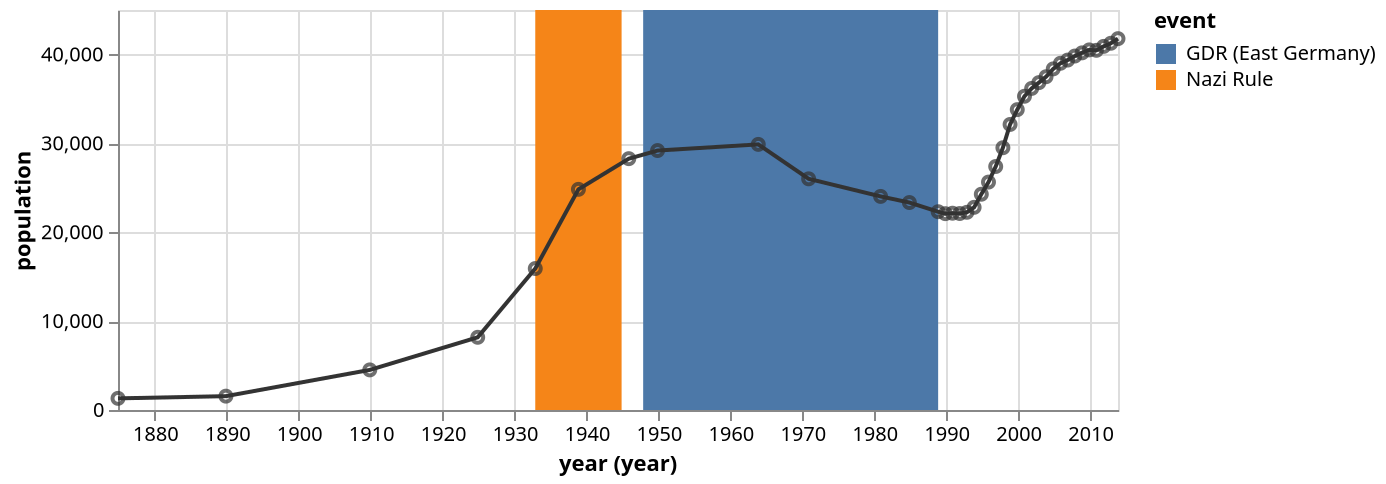 {
  "$schema": "https://vega.github.io/schema/vega-lite/v6.json",
  "description": "The population of the German city of Falkensee over time",
  "width": 500,
  "data": {
    "values": [
      {"year": "1875", "population": 1309},
      {"year": "1890", "population": 1558},
      {"year": "1910", "population": 4512},
      {"year": "1925", "population": 8180},
      {"year": "1933", "population": 15915},
      {"year": "1939", "population": 24824},
      {"year": "1946", "population": 28275},
      {"year": "1950", "population": 29189},
      {"year": "1964", "population": 29881},
      {"year": "1971", "population": 26007},
      {"year": "1981", "population": 24029},
      {"year": "1985", "population": 23340},
      {"year": "1989", "population": 22307},
      {"year": "1990", "population": 22087},
      {"year": "1991", "population": 22139},
      {"year": "1992", "population": 22105},
      {"year": "1993", "population": 22242},
      {"year": "1994", "population": 22801},
      {"year": "1995", "population": 24273},
      {"year": "1996", "population": 25640},
      {"year": "1997", "population": 27393},
      {"year": "1998", "population": 29505},
      {"year": "1999", "population": 32124},
      {"year": "2000", "population": 33791},
      {"year": "2001", "population": 35297},
      {"year": "2002", "population": 36179},
      {"year": "2003", "population": 36829},
      {"year": "2004", "population": 37493},
      {"year": "2005", "population": 38376},
      {"year": "2006", "population": 39008},
      {"year": "2007", "population": 39366},
      {"year": "2008", "population": 39821},
      {"year": "2009", "population": 40179},
      {"year": "2010", "population": 40511},
      {"year": "2011", "population": 40465},
      {"year": "2012", "population": 40905},
      {"year": "2013", "population": 41258},
      {"year": "2014", "population": 41777}
    ],
    "format": {
      "parse": {"year": "date:'%Y'"}
    }
  },
  "layer": [
    {
      "mark": "rect",
      "data": {
        "values": [
          {
            "start": "1933",
            "end": "1945",
            "event": "Nazi Rule"
          },
          {
            "start": "1948",
            "end": "1989",
            "event": "GDR (East Germany)"
          }
        ],
        "format": {
          "parse": {"start": "date:'%Y'", "end": "date:'%Y'"}
        }
      },
      "encoding": {
        "x": {
          "field": "start",
          "timeUnit": "year"
        },
        "x2": {
          "field": "end",
          "timeUnit": "year"
        },
        "color": {"field": "event", "type": "nominal"}
      }
    },
    {
      "mark": "line",
      "encoding": {
        "x": {
          "field": "year",
          "timeUnit": "year",
          "title": "year (year)"
        },
        "y": {"field": "population", "type": "quantitative"},
        "color": {"value": "#333"}
      }
    },
    {
      "mark": "point",
      "encoding": {
        "x": {
          "field": "year",
          "timeUnit": "year"
        },
        "y": {"field": "population", "type": "quantitative"},
        "color": {"value": "#333"}
      }
    }
  ]
}
